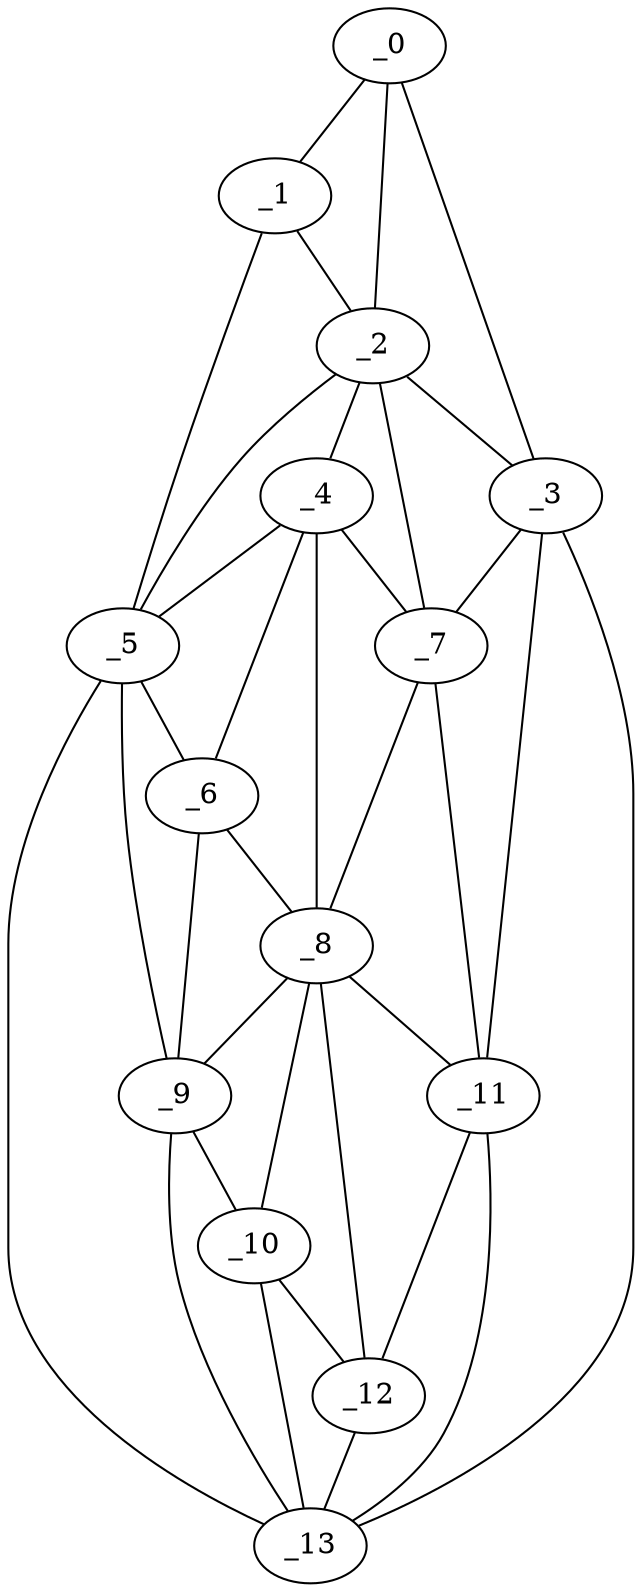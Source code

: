 graph "obj100__65.gxl" {
	_0	 [x=22,
		y=43];
	_1	 [x=34,
		y=36];
	_0 -- _1	 [valence=1];
	_2	 [x=40,
		y=36];
	_0 -- _2	 [valence=2];
	_3	 [x=69,
		y=100];
	_0 -- _3	 [valence=1];
	_1 -- _2	 [valence=2];
	_5	 [x=77,
		y=32];
	_1 -- _5	 [valence=1];
	_2 -- _3	 [valence=1];
	_4	 [x=71,
		y=35];
	_2 -- _4	 [valence=2];
	_2 -- _5	 [valence=2];
	_7	 [x=81,
		y=68];
	_2 -- _7	 [valence=1];
	_3 -- _7	 [valence=1];
	_11	 [x=104,
		y=64];
	_3 -- _11	 [valence=2];
	_13	 [x=122,
		y=46];
	_3 -- _13	 [valence=1];
	_4 -- _5	 [valence=2];
	_6	 [x=79,
		y=36];
	_4 -- _6	 [valence=1];
	_4 -- _7	 [valence=2];
	_8	 [x=84,
		y=62];
	_4 -- _8	 [valence=2];
	_5 -- _6	 [valence=2];
	_9	 [x=90,
		y=41];
	_5 -- _9	 [valence=2];
	_5 -- _13	 [valence=1];
	_6 -- _8	 [valence=2];
	_6 -- _9	 [valence=1];
	_7 -- _8	 [valence=1];
	_7 -- _11	 [valence=2];
	_8 -- _9	 [valence=1];
	_10	 [x=94,
		y=43];
	_8 -- _10	 [valence=2];
	_8 -- _11	 [valence=2];
	_12	 [x=107,
		y=58];
	_8 -- _12	 [valence=1];
	_9 -- _10	 [valence=2];
	_9 -- _13	 [valence=1];
	_10 -- _12	 [valence=2];
	_10 -- _13	 [valence=2];
	_11 -- _12	 [valence=2];
	_11 -- _13	 [valence=1];
	_12 -- _13	 [valence=1];
}
